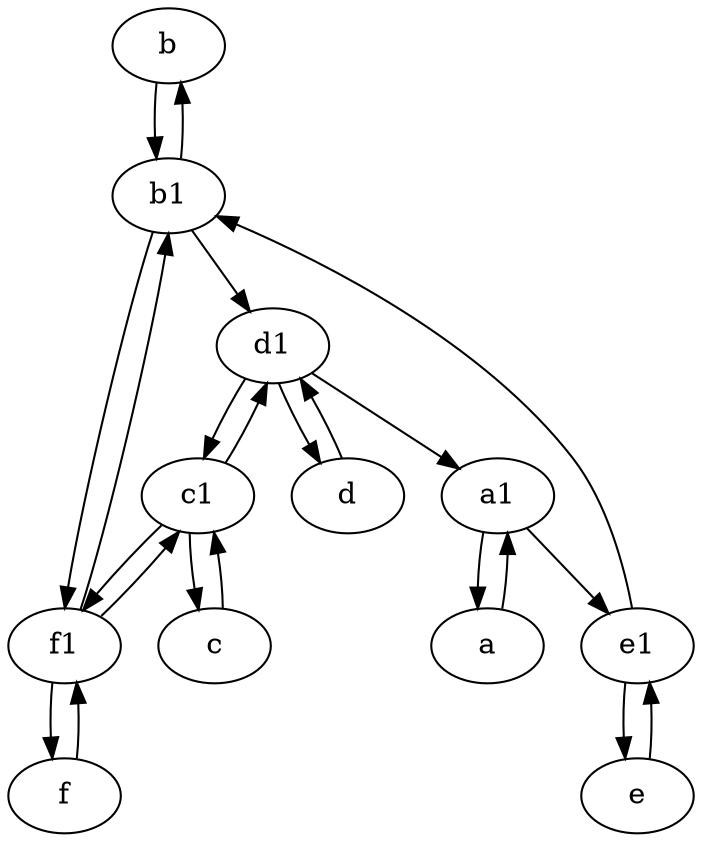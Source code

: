 digraph  {
	b [pos="50,20!"];
	d [pos="20,30!"];
	f1;
	c1 [pos="30,15!"];
	a [pos="40,10!"];
	e1 [pos="25,45!"];
	d1 [pos="25,30!"];
	c [pos="20,10!"];
	f [pos="15,45!"];
	e [pos="30,50!"];
	a1 [pos="40,15!"];
	b1 [pos="45,20!"];
	d1 -> c1;
	e -> e1;
	c1 -> d1;
	f1 -> f;
	f -> f1;
	b -> b1;
	f1 -> b1;
	b1 -> b;
	e1 -> b1;
	d -> d1;
	a1 -> a;
	a -> a1;
	c1 -> f1;
	b1 -> f1;
	f1 -> c1;
	c -> c1;
	a1 -> e1;
	d1 -> d;
	e1 -> e;
	c1 -> c;
	d1 -> a1;
	b1 -> d1;

	}